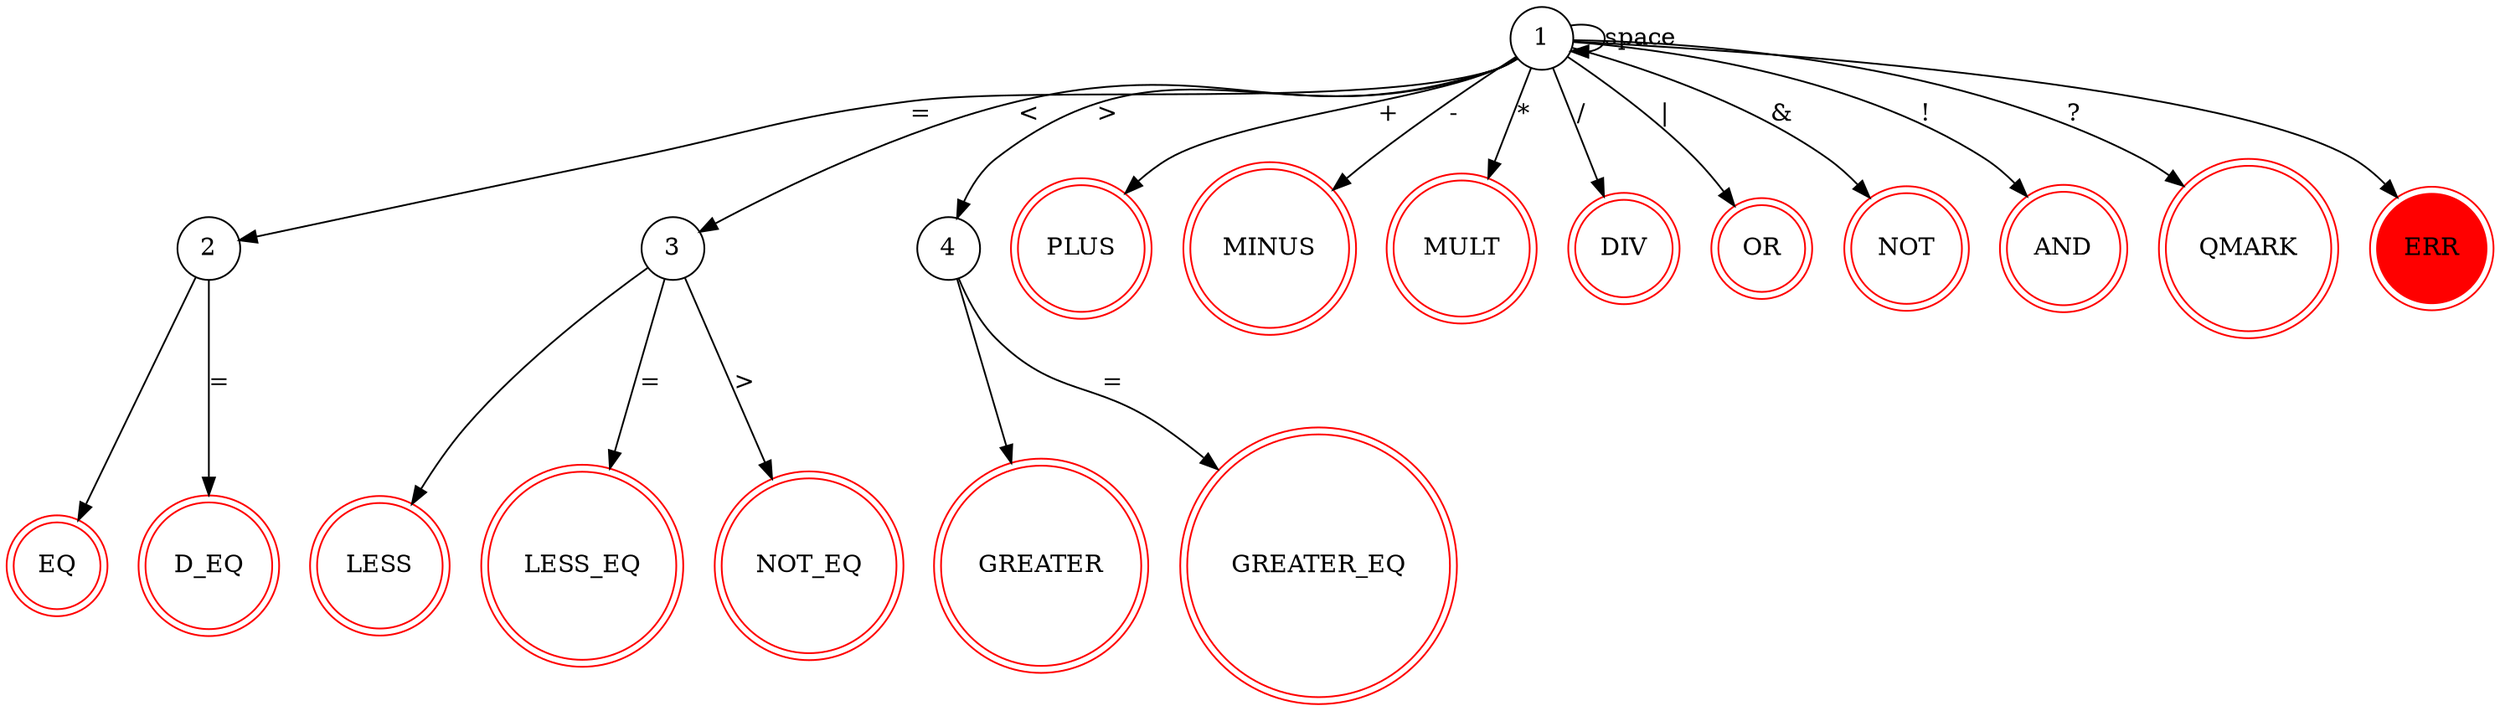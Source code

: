 digraph dfa {
  "" [shape=none]
  "1" [shape=circle]
  "2" [shape=circle]
  "3" [shape=circle]
  "4" [shape=circle]
  "20" [shape=doublecircle, label="EQ", color=red]
  "21" [shape=doublecircle, label="PLUS", color=red]
  "22" [shape=doublecircle, label="MINUS", color=red]
  "23" [shape=doublecircle, label="MULT", color=red]
  "24" [shape=doublecircle, label="DIV", color=red]
  "25" [shape=doublecircle, label="D_EQ", color=red]
  "26" [shape=doublecircle, label="LESS", color=red]
  "27" [shape=doublecircle, label="GREATER", color=red]
  "28" [shape=doublecircle, label="LESS_EQ", color=red]
  "29" [shape=doublecircle, label="GREATER_EQ", color=red]
  "30" [shape=doublecircle, label="NOT_EQ", color=red]
  "31" [shape=doublecircle, label="OR", color=red]
  "32" [shape=doublecircle, label="NOT", color=red]
  "33" [shape=doublecircle, label="AND", color=red]
  "34" [shape=doublecircle, label="QMARK", color=red]
  "40" [shape=doublecircle, label="ERR", color=red, style=filled]

  "1" -> "1" [label="space"]
  "1" -> "40"

  "1" -> "2" [label="="]
  "2" -> "20"
  "2" -> "25" [label="="]
  "1" -> "21" [label="+"]
  "1" -> "22" [label="-"]
  "1" -> "23" [label="*"]
  "1" -> "24" [label="/"]

  "1" -> "3" [label="<"]
  "3" -> "26"
  "3" -> "28" [label="="]
  "3" -> "30" [label=">"]

  "1" -> "4" [label=">"]
  "4" -> "27"
  "4" -> "29" [label="="]

  "1" -> "31" [label="|"]
  "1" -> "32" [label="&"]
  "1" -> "33" [label="!"]
  "1" -> "34" [label="?"]
}
